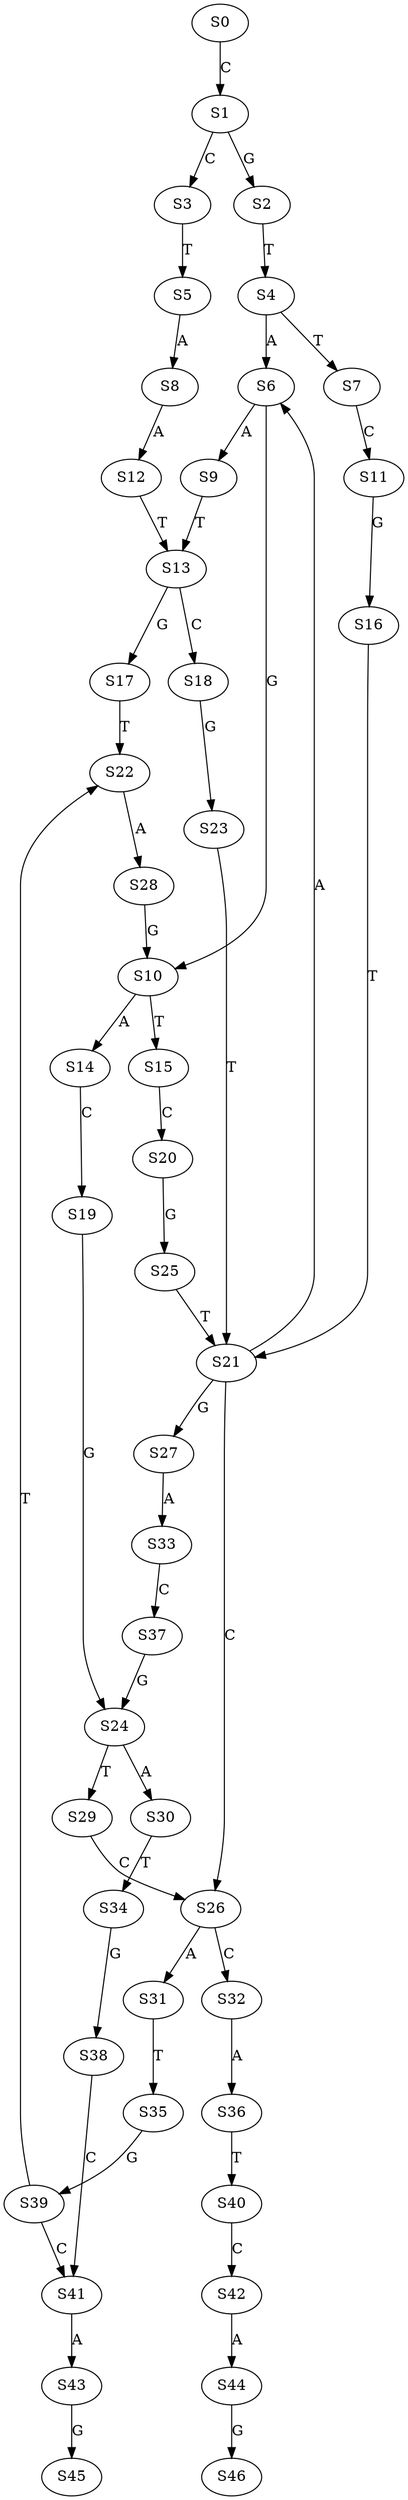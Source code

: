strict digraph  {
	S0 -> S1 [ label = C ];
	S1 -> S2 [ label = G ];
	S1 -> S3 [ label = C ];
	S2 -> S4 [ label = T ];
	S3 -> S5 [ label = T ];
	S4 -> S6 [ label = A ];
	S4 -> S7 [ label = T ];
	S5 -> S8 [ label = A ];
	S6 -> S9 [ label = A ];
	S6 -> S10 [ label = G ];
	S7 -> S11 [ label = C ];
	S8 -> S12 [ label = A ];
	S9 -> S13 [ label = T ];
	S10 -> S14 [ label = A ];
	S10 -> S15 [ label = T ];
	S11 -> S16 [ label = G ];
	S12 -> S13 [ label = T ];
	S13 -> S17 [ label = G ];
	S13 -> S18 [ label = C ];
	S14 -> S19 [ label = C ];
	S15 -> S20 [ label = C ];
	S16 -> S21 [ label = T ];
	S17 -> S22 [ label = T ];
	S18 -> S23 [ label = G ];
	S19 -> S24 [ label = G ];
	S20 -> S25 [ label = G ];
	S21 -> S6 [ label = A ];
	S21 -> S26 [ label = C ];
	S21 -> S27 [ label = G ];
	S22 -> S28 [ label = A ];
	S23 -> S21 [ label = T ];
	S24 -> S29 [ label = T ];
	S24 -> S30 [ label = A ];
	S25 -> S21 [ label = T ];
	S26 -> S31 [ label = A ];
	S26 -> S32 [ label = C ];
	S27 -> S33 [ label = A ];
	S28 -> S10 [ label = G ];
	S29 -> S26 [ label = C ];
	S30 -> S34 [ label = T ];
	S31 -> S35 [ label = T ];
	S32 -> S36 [ label = A ];
	S33 -> S37 [ label = C ];
	S34 -> S38 [ label = G ];
	S35 -> S39 [ label = G ];
	S36 -> S40 [ label = T ];
	S37 -> S24 [ label = G ];
	S38 -> S41 [ label = C ];
	S39 -> S41 [ label = C ];
	S39 -> S22 [ label = T ];
	S40 -> S42 [ label = C ];
	S41 -> S43 [ label = A ];
	S42 -> S44 [ label = A ];
	S43 -> S45 [ label = G ];
	S44 -> S46 [ label = G ];
}
